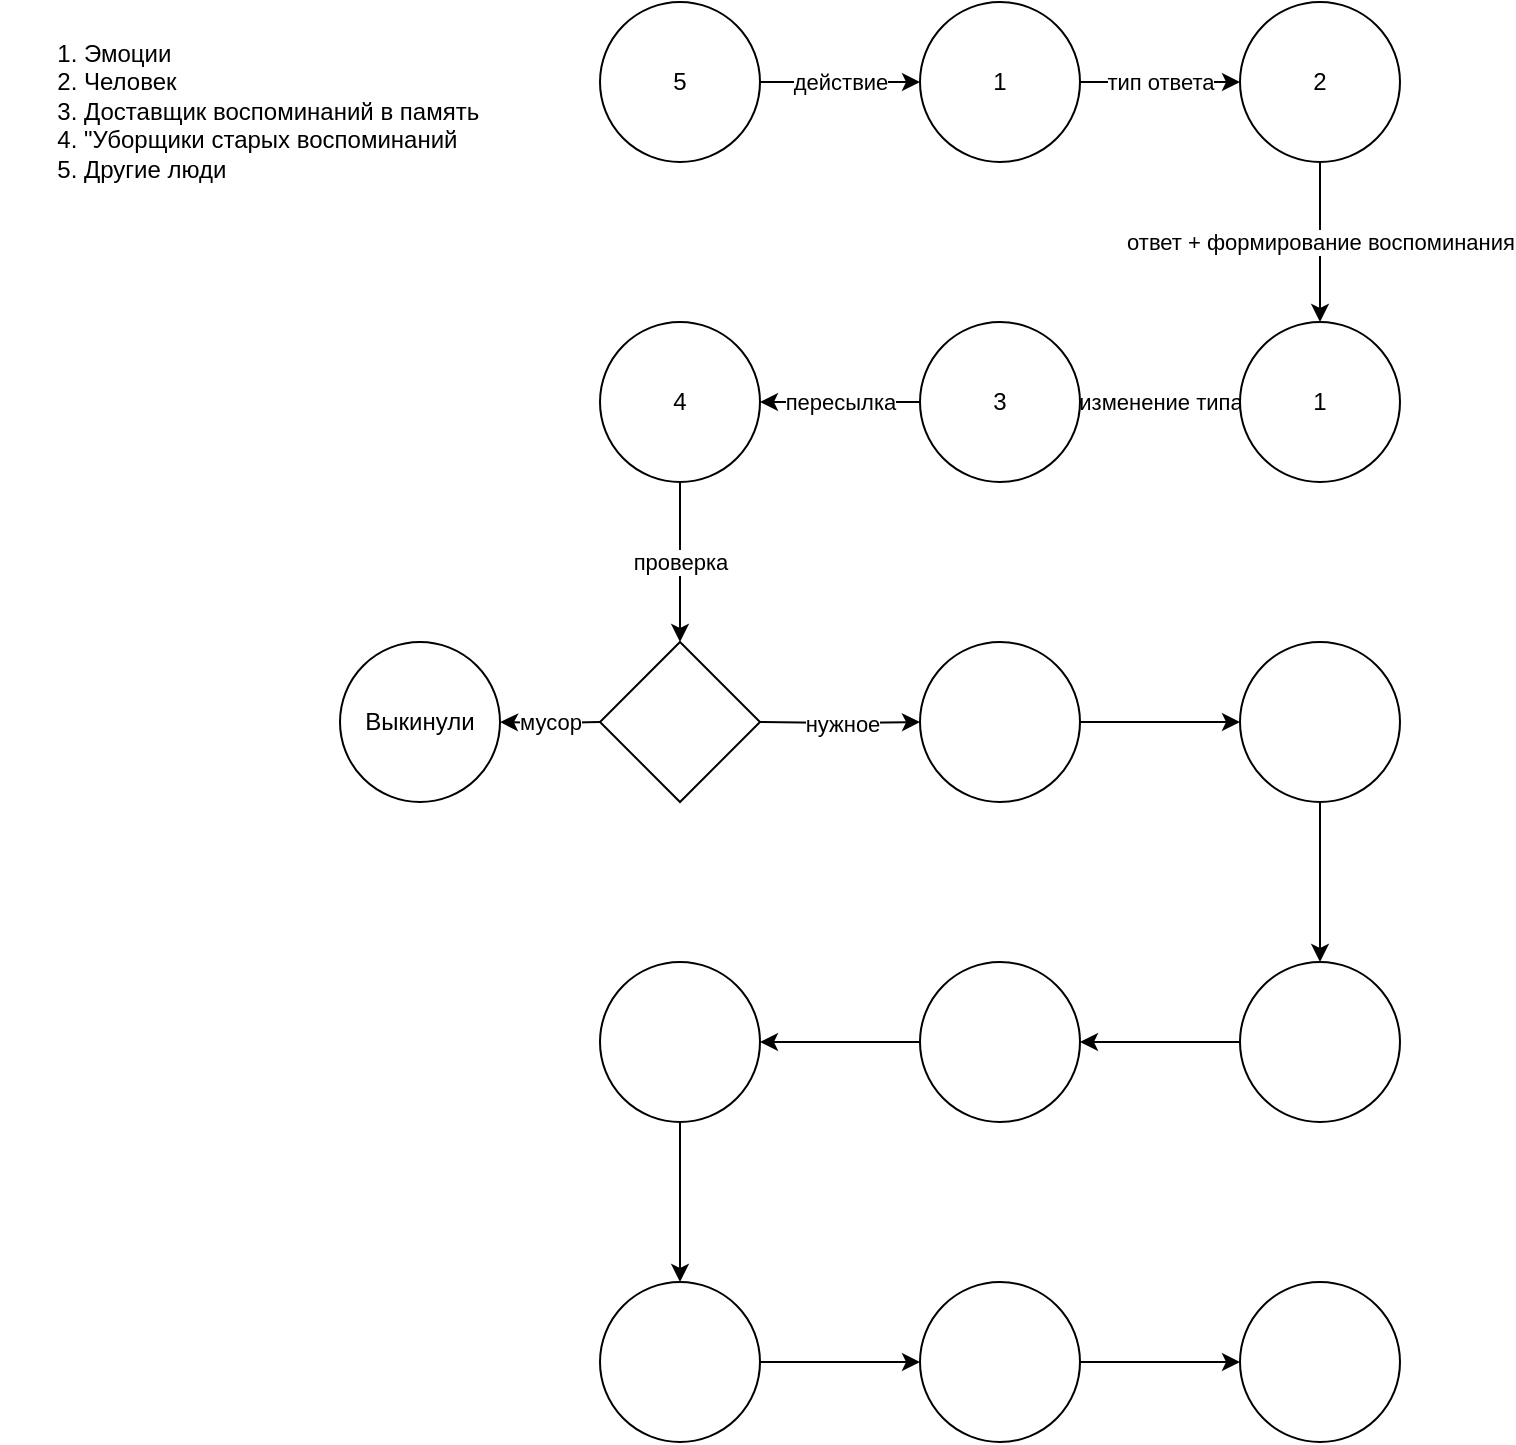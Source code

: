 <mxfile version="14.3.2" type="github"><diagram id="YtydE6kkRpb2nfxRTz8Y" name="Page-1"><mxGraphModel dx="1422" dy="803" grid="1" gridSize="10" guides="1" tooltips="1" connect="1" arrows="1" fold="1" page="1" pageScale="1" pageWidth="827" pageHeight="1169" math="0" shadow="0"><root><mxCell id="0"/><mxCell id="1" parent="0"/><mxCell id="HZ1h33BHQv4mEF_JyBVs-1" value="&lt;ol&gt;&lt;li&gt;Эмоции&lt;/li&gt;&lt;li&gt;Человек&lt;/li&gt;&lt;li&gt;Доставщик воспоминаний в память&lt;/li&gt;&lt;li&gt;&quot;Уборщики старых воспоминаний&lt;/li&gt;&lt;li&gt;Другие люди&lt;/li&gt;&lt;/ol&gt;" style="text;html=1;strokeColor=none;fillColor=none;align=left;verticalAlign=top;whiteSpace=wrap;rounded=0;" parent="1" vertex="1"><mxGeometry width="260" height="110" as="geometry"/></mxCell><mxCell id="HZ1h33BHQv4mEF_JyBVs-15" value="действие" style="edgeStyle=orthogonalEdgeStyle;rounded=0;orthogonalLoop=1;jettySize=auto;html=1;" parent="1" source="HZ1h33BHQv4mEF_JyBVs-9" target="HZ1h33BHQv4mEF_JyBVs-14" edge="1"><mxGeometry relative="1" as="geometry"/></mxCell><mxCell id="HZ1h33BHQv4mEF_JyBVs-9" value="5" style="ellipse;whiteSpace=wrap;html=1;aspect=fixed;" parent="1" vertex="1"><mxGeometry x="300" width="80" height="80" as="geometry"/></mxCell><mxCell id="HZ1h33BHQv4mEF_JyBVs-17" value="тип ответа" style="edgeStyle=orthogonalEdgeStyle;rounded=0;orthogonalLoop=1;jettySize=auto;html=1;" parent="1" source="HZ1h33BHQv4mEF_JyBVs-14" target="HZ1h33BHQv4mEF_JyBVs-16" edge="1"><mxGeometry relative="1" as="geometry"/></mxCell><mxCell id="HZ1h33BHQv4mEF_JyBVs-14" value="1" style="ellipse;whiteSpace=wrap;html=1;aspect=fixed;" parent="1" vertex="1"><mxGeometry x="460" width="80" height="80" as="geometry"/></mxCell><mxCell id="HZ1h33BHQv4mEF_JyBVs-19" value="ответ + формирование воспоминания" style="edgeStyle=orthogonalEdgeStyle;rounded=0;orthogonalLoop=1;jettySize=auto;html=1;" parent="1" source="HZ1h33BHQv4mEF_JyBVs-16" target="HZ1h33BHQv4mEF_JyBVs-18" edge="1"><mxGeometry relative="1" as="geometry"/></mxCell><mxCell id="HZ1h33BHQv4mEF_JyBVs-16" value="2" style="ellipse;whiteSpace=wrap;html=1;aspect=fixed;" parent="1" vertex="1"><mxGeometry x="620" width="80" height="80" as="geometry"/></mxCell><mxCell id="HZ1h33BHQv4mEF_JyBVs-21" value="изменение типа" style="edgeStyle=orthogonalEdgeStyle;rounded=0;orthogonalLoop=1;jettySize=auto;html=1;" parent="1" source="HZ1h33BHQv4mEF_JyBVs-18" target="HZ1h33BHQv4mEF_JyBVs-20" edge="1"><mxGeometry relative="1" as="geometry"/></mxCell><mxCell id="HZ1h33BHQv4mEF_JyBVs-18" value="1" style="ellipse;whiteSpace=wrap;html=1;aspect=fixed;" parent="1" vertex="1"><mxGeometry x="620" y="160" width="80" height="80" as="geometry"/></mxCell><mxCell id="HZ1h33BHQv4mEF_JyBVs-23" value="пересылка" style="edgeStyle=orthogonalEdgeStyle;rounded=0;orthogonalLoop=1;jettySize=auto;html=1;" parent="1" source="HZ1h33BHQv4mEF_JyBVs-20" target="GJBphu8MT9v6fdxEltUU-6" edge="1"><mxGeometry relative="1" as="geometry"><mxPoint x="380" y="200" as="targetPoint"/></mxGeometry></mxCell><mxCell id="HZ1h33BHQv4mEF_JyBVs-20" value="3" style="ellipse;whiteSpace=wrap;html=1;aspect=fixed;" parent="1" vertex="1"><mxGeometry x="460" y="160" width="80" height="80" as="geometry"/></mxCell><mxCell id="HZ1h33BHQv4mEF_JyBVs-25" value="проверка" style="edgeStyle=orthogonalEdgeStyle;rounded=0;orthogonalLoop=1;jettySize=auto;html=1;" parent="1" edge="1"><mxGeometry relative="1" as="geometry"><mxPoint x="340" y="240" as="sourcePoint"/><mxPoint x="340" y="320" as="targetPoint"/></mxGeometry></mxCell><mxCell id="HZ1h33BHQv4mEF_JyBVs-27" value="нужное" style="edgeStyle=orthogonalEdgeStyle;rounded=0;orthogonalLoop=1;jettySize=auto;html=1;" parent="1" target="HZ1h33BHQv4mEF_JyBVs-26" edge="1"><mxGeometry relative="1" as="geometry"><mxPoint x="380" y="360" as="sourcePoint"/></mxGeometry></mxCell><mxCell id="HZ1h33BHQv4mEF_JyBVs-29" value="" style="edgeStyle=orthogonalEdgeStyle;rounded=0;orthogonalLoop=1;jettySize=auto;html=1;" parent="1" source="HZ1h33BHQv4mEF_JyBVs-26" target="HZ1h33BHQv4mEF_JyBVs-28" edge="1"><mxGeometry relative="1" as="geometry"/></mxCell><mxCell id="HZ1h33BHQv4mEF_JyBVs-26" value="" style="ellipse;whiteSpace=wrap;html=1;aspect=fixed;" parent="1" vertex="1"><mxGeometry x="460" y="320" width="80" height="80" as="geometry"/></mxCell><mxCell id="HZ1h33BHQv4mEF_JyBVs-31" value="" style="edgeStyle=orthogonalEdgeStyle;rounded=0;orthogonalLoop=1;jettySize=auto;html=1;" parent="1" source="HZ1h33BHQv4mEF_JyBVs-28" target="HZ1h33BHQv4mEF_JyBVs-30" edge="1"><mxGeometry relative="1" as="geometry"/></mxCell><mxCell id="HZ1h33BHQv4mEF_JyBVs-28" value="" style="ellipse;whiteSpace=wrap;html=1;aspect=fixed;" parent="1" vertex="1"><mxGeometry x="620" y="320" width="80" height="80" as="geometry"/></mxCell><mxCell id="HZ1h33BHQv4mEF_JyBVs-33" value="" style="edgeStyle=orthogonalEdgeStyle;rounded=0;orthogonalLoop=1;jettySize=auto;html=1;" parent="1" source="HZ1h33BHQv4mEF_JyBVs-30" target="HZ1h33BHQv4mEF_JyBVs-32" edge="1"><mxGeometry relative="1" as="geometry"/></mxCell><mxCell id="HZ1h33BHQv4mEF_JyBVs-30" value="" style="ellipse;whiteSpace=wrap;html=1;aspect=fixed;" parent="1" vertex="1"><mxGeometry x="620" y="480" width="80" height="80" as="geometry"/></mxCell><mxCell id="HZ1h33BHQv4mEF_JyBVs-35" value="" style="edgeStyle=orthogonalEdgeStyle;rounded=0;orthogonalLoop=1;jettySize=auto;html=1;" parent="1" source="HZ1h33BHQv4mEF_JyBVs-32" target="HZ1h33BHQv4mEF_JyBVs-34" edge="1"><mxGeometry relative="1" as="geometry"/></mxCell><mxCell id="HZ1h33BHQv4mEF_JyBVs-32" value="" style="ellipse;whiteSpace=wrap;html=1;aspect=fixed;" parent="1" vertex="1"><mxGeometry x="460" y="480" width="80" height="80" as="geometry"/></mxCell><mxCell id="HZ1h33BHQv4mEF_JyBVs-37" value="" style="edgeStyle=orthogonalEdgeStyle;rounded=0;orthogonalLoop=1;jettySize=auto;html=1;" parent="1" source="HZ1h33BHQv4mEF_JyBVs-34" target="HZ1h33BHQv4mEF_JyBVs-36" edge="1"><mxGeometry relative="1" as="geometry"/></mxCell><mxCell id="HZ1h33BHQv4mEF_JyBVs-34" value="" style="ellipse;whiteSpace=wrap;html=1;aspect=fixed;" parent="1" vertex="1"><mxGeometry x="300" y="480" width="80" height="80" as="geometry"/></mxCell><mxCell id="HZ1h33BHQv4mEF_JyBVs-39" value="" style="edgeStyle=orthogonalEdgeStyle;rounded=0;orthogonalLoop=1;jettySize=auto;html=1;" parent="1" source="HZ1h33BHQv4mEF_JyBVs-36" target="HZ1h33BHQv4mEF_JyBVs-38" edge="1"><mxGeometry relative="1" as="geometry"/></mxCell><mxCell id="HZ1h33BHQv4mEF_JyBVs-36" value="" style="ellipse;whiteSpace=wrap;html=1;aspect=fixed;" parent="1" vertex="1"><mxGeometry x="300" y="640" width="80" height="80" as="geometry"/></mxCell><mxCell id="HZ1h33BHQv4mEF_JyBVs-41" value="" style="edgeStyle=orthogonalEdgeStyle;rounded=0;orthogonalLoop=1;jettySize=auto;html=1;" parent="1" source="HZ1h33BHQv4mEF_JyBVs-38" target="HZ1h33BHQv4mEF_JyBVs-40" edge="1"><mxGeometry relative="1" as="geometry"/></mxCell><mxCell id="HZ1h33BHQv4mEF_JyBVs-38" value="" style="ellipse;whiteSpace=wrap;html=1;aspect=fixed;" parent="1" vertex="1"><mxGeometry x="460" y="640" width="80" height="80" as="geometry"/></mxCell><mxCell id="HZ1h33BHQv4mEF_JyBVs-40" value="" style="ellipse;whiteSpace=wrap;html=1;aspect=fixed;" parent="1" vertex="1"><mxGeometry x="620" y="640" width="80" height="80" as="geometry"/></mxCell><mxCell id="GJBphu8MT9v6fdxEltUU-5" value="мусор" style="edgeStyle=orthogonalEdgeStyle;rounded=0;orthogonalLoop=1;jettySize=auto;html=1;exitX=0;exitY=0.5;exitDx=0;exitDy=0;" parent="1" target="GJBphu8MT9v6fdxEltUU-4" edge="1"><mxGeometry relative="1" as="geometry"><mxPoint x="300" y="360" as="sourcePoint"/></mxGeometry></mxCell><mxCell id="GJBphu8MT9v6fdxEltUU-4" value="Выкинули" style="ellipse;whiteSpace=wrap;html=1;" parent="1" vertex="1"><mxGeometry x="170" y="320" width="80" height="80" as="geometry"/></mxCell><mxCell id="GJBphu8MT9v6fdxEltUU-6" value="4" style="ellipse;whiteSpace=wrap;html=1;aspect=fixed;" parent="1" vertex="1"><mxGeometry x="300" y="160" width="80" height="80" as="geometry"/></mxCell><mxCell id="GJBphu8MT9v6fdxEltUU-7" value="" style="rhombus;whiteSpace=wrap;html=1;" parent="1" vertex="1"><mxGeometry x="300" y="320" width="80" height="80" as="geometry"/></mxCell></root></mxGraphModel></diagram></mxfile>